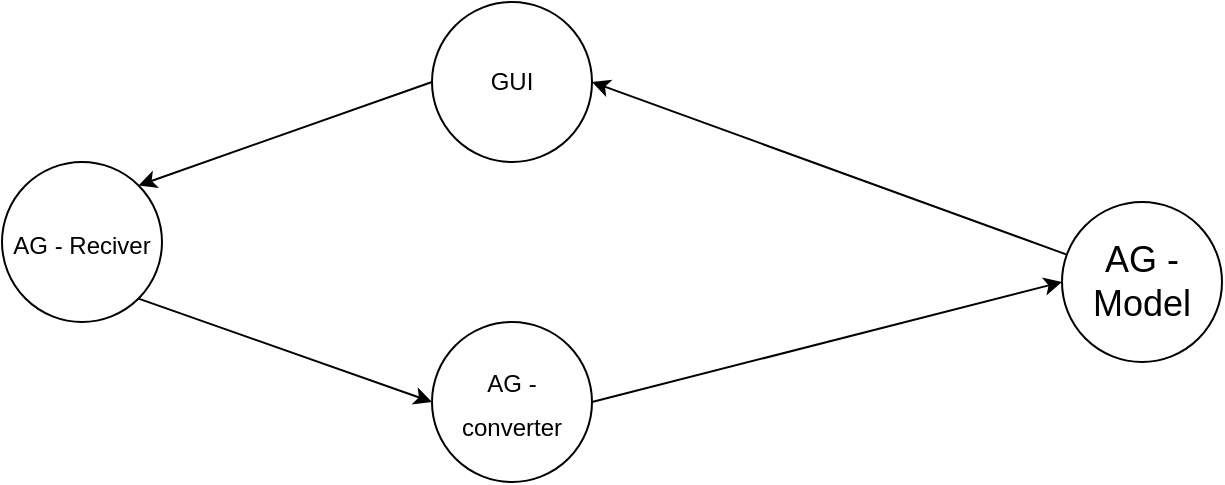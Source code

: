 <mxfile>
    <diagram id="sie3DRacflAZql5278FD" name="Page-1">
        <mxGraphModel dx="578" dy="407" grid="1" gridSize="10" guides="1" tooltips="1" connect="1" arrows="1" fold="1" page="1" pageScale="1" pageWidth="850" pageHeight="1100" math="0" shadow="0">
            <root>
                <mxCell id="0"/>
                <mxCell id="1" parent="0"/>
                <mxCell id="fZkMmWEkhK9DyUsP39nu-1" value="GUI" style="ellipse;whiteSpace=wrap;html=1;aspect=fixed;" parent="1" vertex="1">
                    <mxGeometry x="385" y="40" width="80" height="80" as="geometry"/>
                </mxCell>
                <mxCell id="fZkMmWEkhK9DyUsP39nu-2" value="&lt;font style=&quot;&quot;&gt;&lt;font style=&quot;font-size: 12px;&quot;&gt;AG - Reciver&lt;/font&gt;&lt;br&gt;&lt;/font&gt;" style="ellipse;whiteSpace=wrap;html=1;aspect=fixed;fontSize=18;" parent="1" vertex="1">
                    <mxGeometry x="170" y="120" width="80" height="80" as="geometry"/>
                </mxCell>
                <mxCell id="fZkMmWEkhK9DyUsP39nu-3" value="&lt;font style=&quot;font-size: 12px;&quot;&gt;AG - converter&lt;/font&gt;" style="ellipse;whiteSpace=wrap;html=1;aspect=fixed;fontSize=18;" parent="1" vertex="1">
                    <mxGeometry x="385" y="200" width="80" height="80" as="geometry"/>
                </mxCell>
                <mxCell id="fZkMmWEkhK9DyUsP39nu-4" value="AG - Model" style="ellipse;whiteSpace=wrap;html=1;aspect=fixed;fontSize=18;" parent="1" vertex="1">
                    <mxGeometry x="700" y="140" width="80" height="80" as="geometry"/>
                </mxCell>
                <mxCell id="fZkMmWEkhK9DyUsP39nu-7" value="" style="endArrow=classic;html=1;rounded=0;fontSize=12;exitX=1;exitY=1;exitDx=0;exitDy=0;entryX=0;entryY=0.5;entryDx=0;entryDy=0;" parent="1" source="fZkMmWEkhK9DyUsP39nu-2" target="fZkMmWEkhK9DyUsP39nu-3" edge="1">
                    <mxGeometry width="50" height="50" relative="1" as="geometry">
                        <mxPoint x="440" y="420" as="sourcePoint"/>
                        <mxPoint x="490" y="370" as="targetPoint"/>
                    </mxGeometry>
                </mxCell>
                <mxCell id="fZkMmWEkhK9DyUsP39nu-8" value="" style="endArrow=classic;html=1;rounded=0;fontSize=12;exitX=1;exitY=0.5;exitDx=0;exitDy=0;entryX=0;entryY=0.5;entryDx=0;entryDy=0;" parent="1" source="fZkMmWEkhK9DyUsP39nu-3" target="fZkMmWEkhK9DyUsP39nu-4" edge="1">
                    <mxGeometry width="50" height="50" relative="1" as="geometry">
                        <mxPoint x="440" y="420" as="sourcePoint"/>
                        <mxPoint x="490" y="370" as="targetPoint"/>
                    </mxGeometry>
                </mxCell>
                <mxCell id="fZkMmWEkhK9DyUsP39nu-9" value="" style="endArrow=classic;html=1;rounded=0;fontSize=12;exitX=0;exitY=0.5;exitDx=0;exitDy=0;entryX=1;entryY=0;entryDx=0;entryDy=0;" parent="1" source="fZkMmWEkhK9DyUsP39nu-1" target="fZkMmWEkhK9DyUsP39nu-2" edge="1">
                    <mxGeometry width="50" height="50" relative="1" as="geometry">
                        <mxPoint x="440" y="420" as="sourcePoint"/>
                        <mxPoint x="490" y="370" as="targetPoint"/>
                    </mxGeometry>
                </mxCell>
                <mxCell id="fZkMmWEkhK9DyUsP39nu-10" value="" style="endArrow=classic;html=1;rounded=0;fontSize=12;entryX=1;entryY=0.5;entryDx=0;entryDy=0;" parent="1" source="fZkMmWEkhK9DyUsP39nu-4" target="fZkMmWEkhK9DyUsP39nu-1" edge="1">
                    <mxGeometry width="50" height="50" relative="1" as="geometry">
                        <mxPoint x="700" y="80" as="sourcePoint"/>
                        <mxPoint x="490" y="370" as="targetPoint"/>
                    </mxGeometry>
                </mxCell>
            </root>
        </mxGraphModel>
    </diagram>
</mxfile>